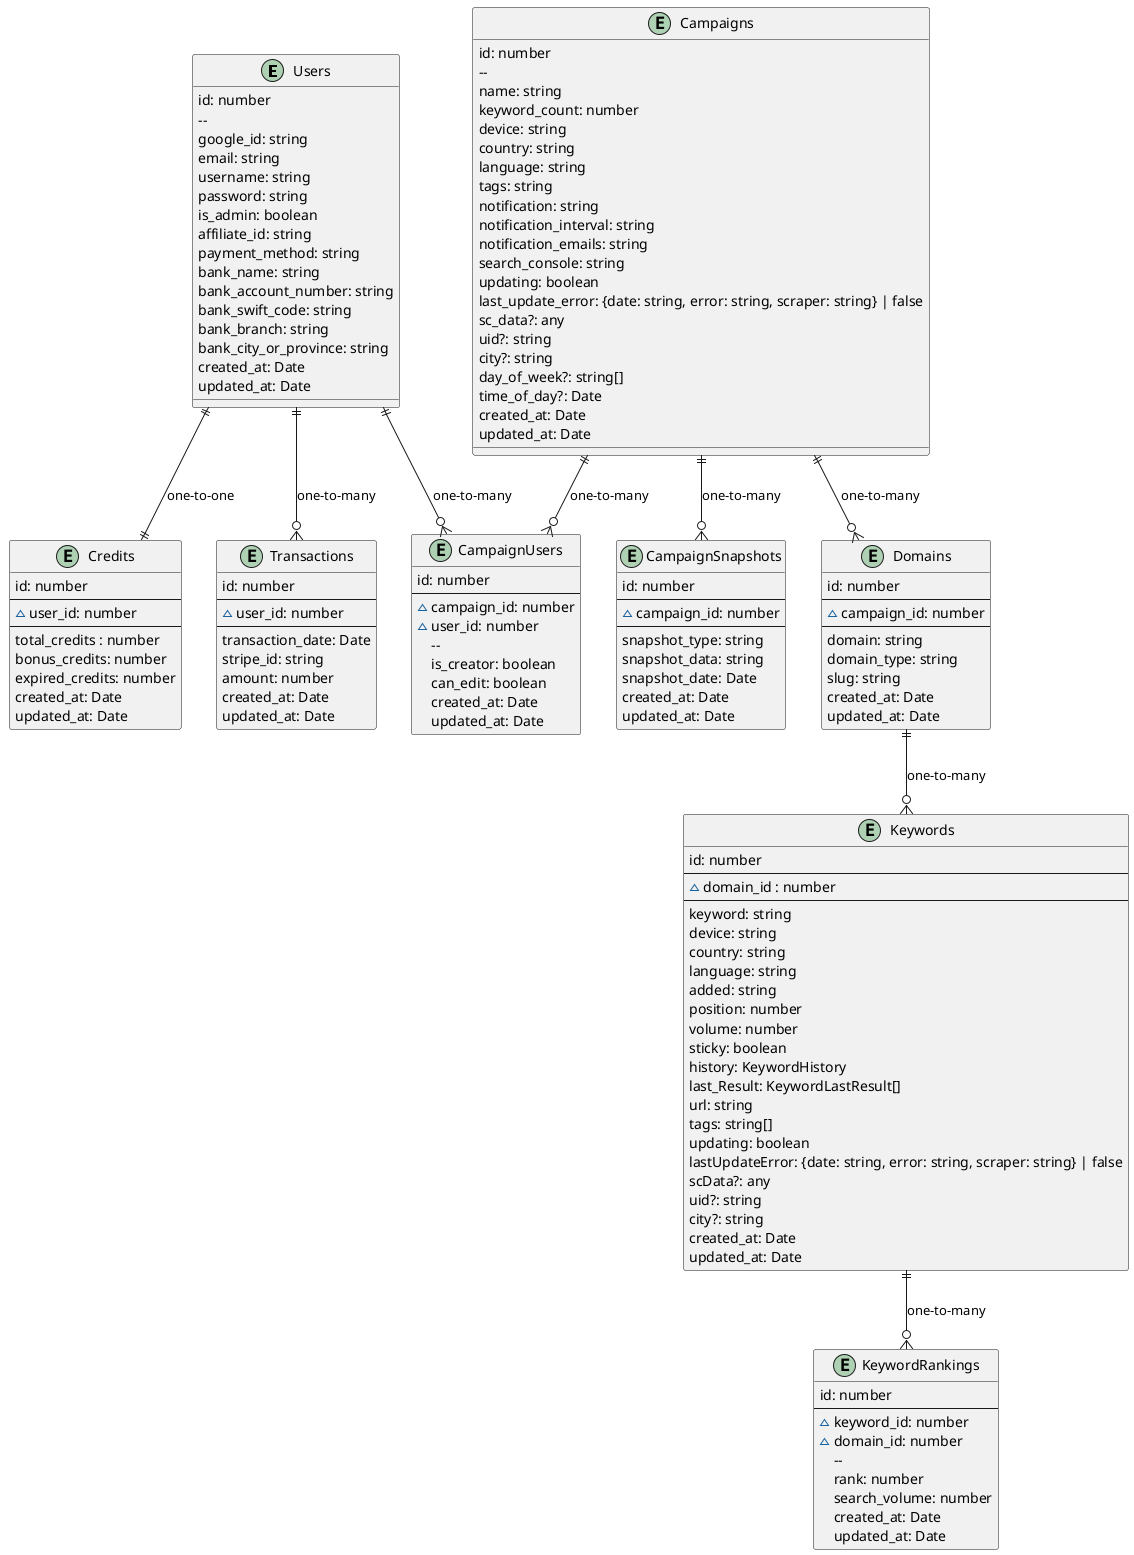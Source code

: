 @startuml
entity "Users" as users {
    id: number
    -- 
    google_id: string
    email: string
    username: string
    password: string
    is_admin: boolean
    affiliate_id: string
    payment_method: string
    bank_name: string
    bank_account_number: string
    bank_swift_code: string
    bank_branch: string
    bank_city_or_province: string
    created_at: Date
    updated_at: Date
}

entity "Credits" as credits {
    id: number
    --
    ~user_id: number
    --
    total_credits : number
    bonus_credits: number
    expired_credits: number 
    created_at: Date
    updated_at: Date
}

entity "Campaigns" as campaigns {
    id: number
    -- 
    name: string
    keyword_count: number
    device: string
    country: string
    language: string
    tags: string
    notification: string
    notification_interval: string
    notification_emails: string
    search_console: string
    updating: boolean
    last_update_error: {date: string, error: string, scraper: string} | false
    sc_data?: any
    uid?: string
    city?: string
    day_of_week?: string[]
    time_of_day?: Date
    created_at: Date
    updated_at: Date
}

entity "CampaignSnapshots" as campaignSnapshots {
    id: number
    --
    ~campaign_id: number
    --
    snapshot_type: string
    snapshot_data: string
    snapshot_date: Date
    created_at: Date
    updated_at: Date
}

entity "CampaignUsers" as campaignUsers {
    id: number
    --
    ~campaign_id: number
    ~user_id: number
    -- 
    is_creator: boolean
    can_edit: boolean
    created_at: Date
    updated_at: Date
}

entity "Domains" as domains {
    id: number
    --
    ~campaign_id: number
    --
    domain: string
    domain_type: string
    slug: string  
    created_at: Date
    updated_at: Date
}

entity "Keywords" as keywords {
    id: number
    --
    ~domain_id : number
    --
    keyword: string
    device: string
    country: string
    language: string
    added: string
    position: number
    volume: number
    sticky: boolean
    history: KeywordHistory
    last_Result: KeywordLastResult[]
    url: string
    tags: string[]
    updating: boolean
    lastUpdateError: {date: string, error: string, scraper: string} | false
    scData?: any
    uid?: string
    city?: string
    created_at: Date
    updated_at: Date
}

entity "KeywordRankings" as keywordRankings {
    id: number
    --
    ~keyword_id: number
    ~domain_id: number
    -- 
    rank: number
    search_volume: number
    created_at: Date
    updated_at: Date
}

entity "Transactions" as transactions {
    id: number
    --
    ~user_id: number
    --
    transaction_date: Date
    stripe_id: string
    amount: number
    created_at: Date
    updated_at: Date
}

' Relationships between entities
campaigns ||--o{ domains : "one-to-many"
' A campaign can have multiple domains
domains ||--o{ keywords : "one-to-many"
' Each domain contains multiple keywords
keywords ||--o{ keywordRankings : "one-to-many"
' Each keyword has multiple rankings associated with it per domain
users ||--|| credits: "one-to-one"
users ||--o{ transactions: "one-to-many"
campaigns ||--o{ campaignUsers : "one-to-many"
' Many-to-many relationship between campaigns and users
campaigns ||--o{ campaignSnapshots : "one-to-many"
' A campaign can have multiple snapshots
users ||--o{ campaignUsers : "one-to-many"
' Each user can participate in multiple campaigns
' Each user can participate in multiple campaigns
@enduml
